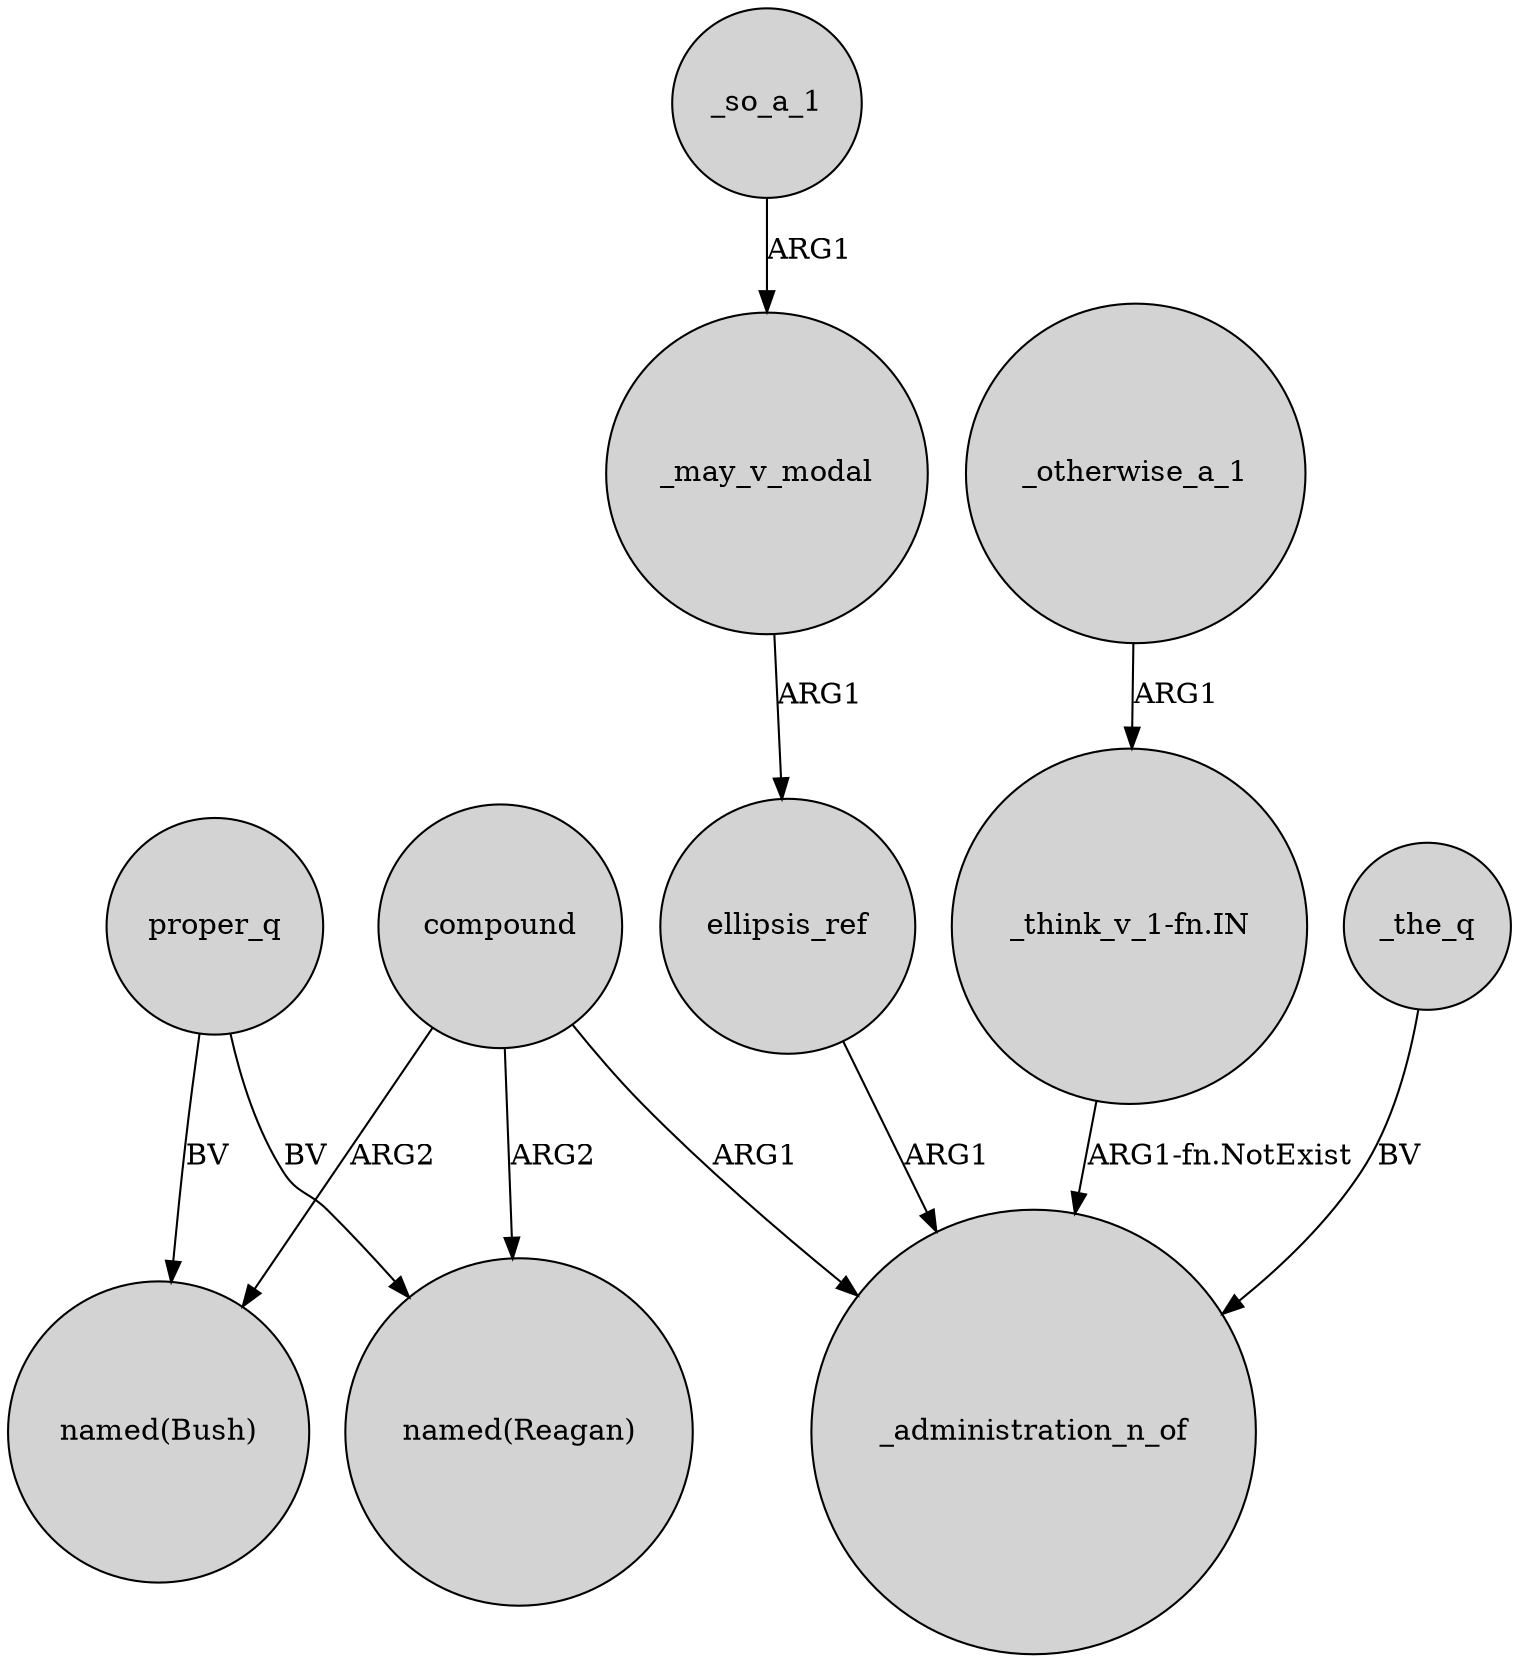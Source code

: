 digraph {
	node [shape=circle style=filled]
	compound -> "named(Reagan)" [label=ARG2]
	compound -> _administration_n_of [label=ARG1]
	ellipsis_ref -> _administration_n_of [label=ARG1]
	_may_v_modal -> ellipsis_ref [label=ARG1]
	_so_a_1 -> _may_v_modal [label=ARG1]
	_otherwise_a_1 -> "_think_v_1-fn.IN" [label=ARG1]
	_the_q -> _administration_n_of [label=BV]
	"_think_v_1-fn.IN" -> _administration_n_of [label="ARG1-fn.NotExist"]
	compound -> "named(Bush)" [label=ARG2]
	proper_q -> "named(Bush)" [label=BV]
	proper_q -> "named(Reagan)" [label=BV]
}
